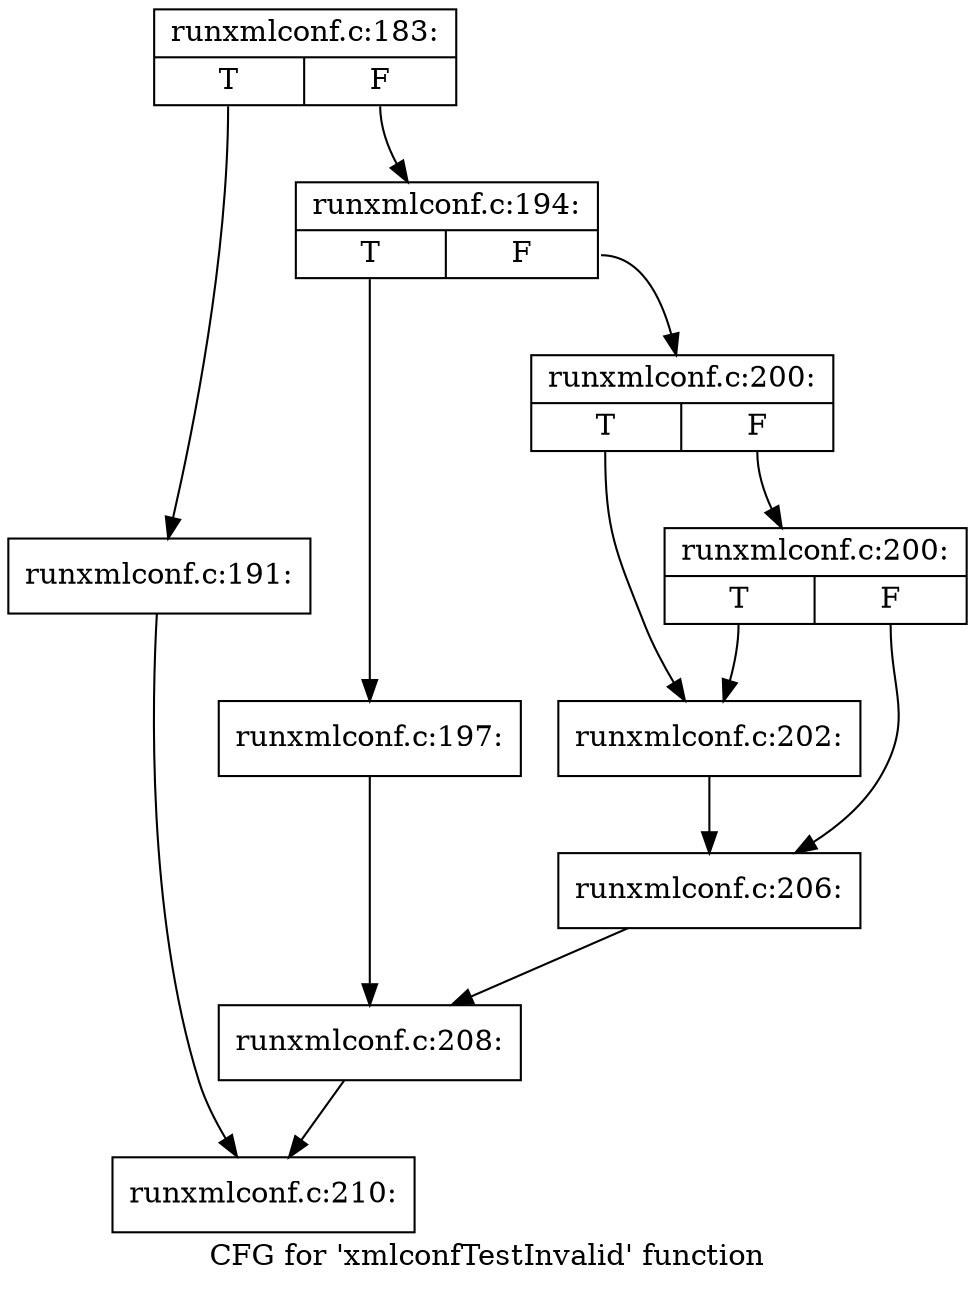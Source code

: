 digraph "CFG for 'xmlconfTestInvalid' function" {
	label="CFG for 'xmlconfTestInvalid' function";

	Node0x3ca3c90 [shape=record,label="{runxmlconf.c:183:|{<s0>T|<s1>F}}"];
	Node0x3ca3c90:s0 -> Node0x3ca51b0;
	Node0x3ca3c90:s1 -> Node0x3ca5200;
	Node0x3ca51b0 [shape=record,label="{runxmlconf.c:191:}"];
	Node0x3ca51b0 -> Node0x3ca3fc0;
	Node0x3ca5200 [shape=record,label="{runxmlconf.c:194:|{<s0>T|<s1>F}}"];
	Node0x3ca5200:s0 -> Node0x3c60980;
	Node0x3ca5200:s1 -> Node0x3c60a20;
	Node0x3c60980 [shape=record,label="{runxmlconf.c:197:}"];
	Node0x3c60980 -> Node0x3c609d0;
	Node0x3c60a20 [shape=record,label="{runxmlconf.c:200:|{<s0>T|<s1>F}}"];
	Node0x3c60a20:s0 -> Node0x3c61290;
	Node0x3c60a20:s1 -> Node0x3c61330;
	Node0x3c61330 [shape=record,label="{runxmlconf.c:200:|{<s0>T|<s1>F}}"];
	Node0x3c61330:s0 -> Node0x3c61290;
	Node0x3c61330:s1 -> Node0x3c612e0;
	Node0x3c61290 [shape=record,label="{runxmlconf.c:202:}"];
	Node0x3c61290 -> Node0x3c612e0;
	Node0x3c612e0 [shape=record,label="{runxmlconf.c:206:}"];
	Node0x3c612e0 -> Node0x3c609d0;
	Node0x3c609d0 [shape=record,label="{runxmlconf.c:208:}"];
	Node0x3c609d0 -> Node0x3ca3fc0;
	Node0x3ca3fc0 [shape=record,label="{runxmlconf.c:210:}"];
}
